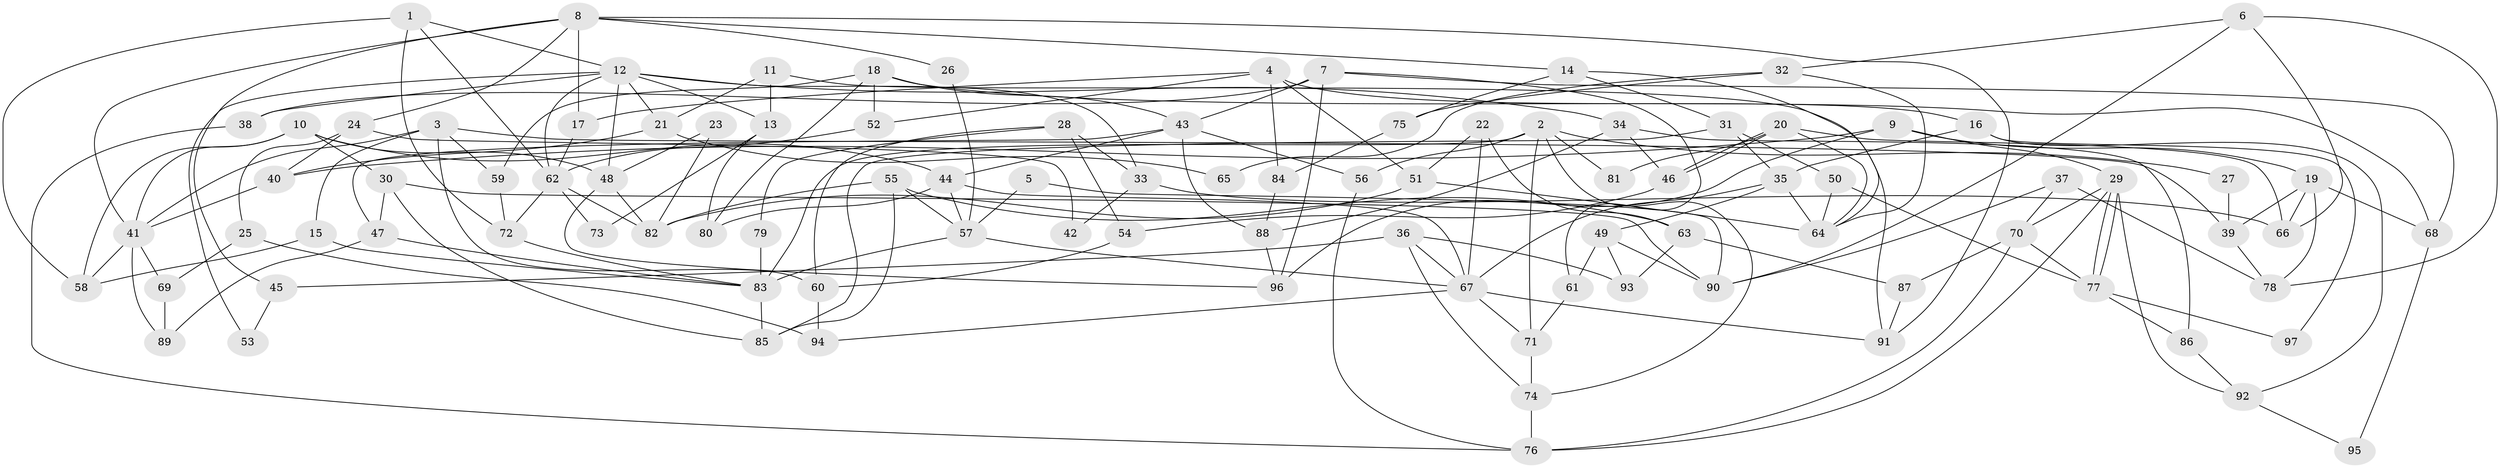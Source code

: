 // Generated by graph-tools (version 1.1) at 2025/11/02/27/25 16:11:17]
// undirected, 97 vertices, 194 edges
graph export_dot {
graph [start="1"]
  node [color=gray90,style=filled];
  1;
  2;
  3;
  4;
  5;
  6;
  7;
  8;
  9;
  10;
  11;
  12;
  13;
  14;
  15;
  16;
  17;
  18;
  19;
  20;
  21;
  22;
  23;
  24;
  25;
  26;
  27;
  28;
  29;
  30;
  31;
  32;
  33;
  34;
  35;
  36;
  37;
  38;
  39;
  40;
  41;
  42;
  43;
  44;
  45;
  46;
  47;
  48;
  49;
  50;
  51;
  52;
  53;
  54;
  55;
  56;
  57;
  58;
  59;
  60;
  61;
  62;
  63;
  64;
  65;
  66;
  67;
  68;
  69;
  70;
  71;
  72;
  73;
  74;
  75;
  76;
  77;
  78;
  79;
  80;
  81;
  82;
  83;
  84;
  85;
  86;
  87;
  88;
  89;
  90;
  91;
  92;
  93;
  94;
  95;
  96;
  97;
  1 -- 12;
  1 -- 62;
  1 -- 58;
  1 -- 72;
  2 -- 83;
  2 -- 56;
  2 -- 27;
  2 -- 71;
  2 -- 74;
  2 -- 81;
  3 -- 59;
  3 -- 41;
  3 -- 15;
  3 -- 39;
  3 -- 60;
  4 -- 51;
  4 -- 17;
  4 -- 16;
  4 -- 52;
  4 -- 84;
  5 -- 57;
  5 -- 90;
  6 -- 32;
  6 -- 78;
  6 -- 66;
  6 -- 90;
  7 -- 61;
  7 -- 38;
  7 -- 43;
  7 -- 68;
  7 -- 96;
  8 -- 24;
  8 -- 91;
  8 -- 14;
  8 -- 17;
  8 -- 26;
  8 -- 41;
  8 -- 45;
  9 -- 19;
  9 -- 96;
  9 -- 29;
  9 -- 40;
  10 -- 44;
  10 -- 58;
  10 -- 30;
  10 -- 41;
  10 -- 48;
  11 -- 21;
  11 -- 91;
  11 -- 13;
  12 -- 13;
  12 -- 48;
  12 -- 21;
  12 -- 33;
  12 -- 34;
  12 -- 38;
  12 -- 53;
  12 -- 62;
  13 -- 80;
  13 -- 73;
  14 -- 64;
  14 -- 31;
  14 -- 75;
  15 -- 58;
  15 -- 83;
  16 -- 35;
  16 -- 92;
  16 -- 97;
  17 -- 62;
  18 -- 43;
  18 -- 52;
  18 -- 59;
  18 -- 68;
  18 -- 80;
  19 -- 68;
  19 -- 66;
  19 -- 39;
  19 -- 78;
  20 -- 64;
  20 -- 46;
  20 -- 46;
  20 -- 66;
  20 -- 81;
  21 -- 40;
  21 -- 65;
  22 -- 63;
  22 -- 67;
  22 -- 51;
  23 -- 82;
  23 -- 48;
  24 -- 40;
  24 -- 25;
  24 -- 42;
  25 -- 94;
  25 -- 69;
  26 -- 57;
  27 -- 39;
  28 -- 33;
  28 -- 60;
  28 -- 54;
  28 -- 79;
  29 -- 77;
  29 -- 77;
  29 -- 70;
  29 -- 76;
  29 -- 92;
  30 -- 90;
  30 -- 47;
  30 -- 85;
  31 -- 85;
  31 -- 35;
  31 -- 50;
  32 -- 64;
  32 -- 75;
  32 -- 65;
  33 -- 66;
  33 -- 42;
  34 -- 88;
  34 -- 46;
  34 -- 86;
  35 -- 64;
  35 -- 49;
  35 -- 67;
  36 -- 74;
  36 -- 67;
  36 -- 45;
  36 -- 93;
  37 -- 70;
  37 -- 78;
  37 -- 90;
  38 -- 76;
  39 -- 78;
  40 -- 41;
  41 -- 58;
  41 -- 69;
  41 -- 89;
  43 -- 44;
  43 -- 47;
  43 -- 56;
  43 -- 88;
  44 -- 57;
  44 -- 67;
  44 -- 80;
  45 -- 53;
  46 -- 54;
  47 -- 83;
  47 -- 89;
  48 -- 82;
  48 -- 96;
  49 -- 90;
  49 -- 61;
  49 -- 93;
  50 -- 77;
  50 -- 64;
  51 -- 82;
  51 -- 64;
  52 -- 62;
  54 -- 60;
  55 -- 85;
  55 -- 57;
  55 -- 63;
  55 -- 82;
  56 -- 76;
  57 -- 67;
  57 -- 83;
  59 -- 72;
  60 -- 94;
  61 -- 71;
  62 -- 72;
  62 -- 73;
  62 -- 82;
  63 -- 93;
  63 -- 87;
  67 -- 71;
  67 -- 91;
  67 -- 94;
  68 -- 95;
  69 -- 89;
  70 -- 77;
  70 -- 76;
  70 -- 87;
  71 -- 74;
  72 -- 83;
  74 -- 76;
  75 -- 84;
  77 -- 86;
  77 -- 97;
  79 -- 83;
  83 -- 85;
  84 -- 88;
  86 -- 92;
  87 -- 91;
  88 -- 96;
  92 -- 95;
}
